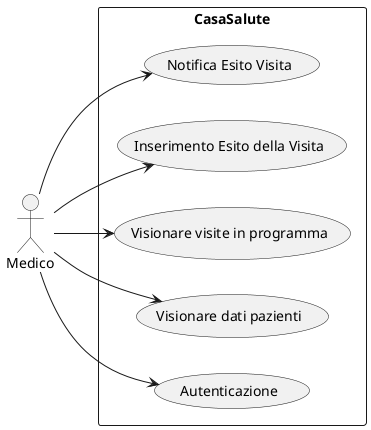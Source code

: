 @startuml
left to right direction
actor Medico as Doctor

rectangle CasaSalute {

    usecase "Notifica Esito Visita" as UC_NotifyVisitResult
    usecase "Inserimento Esito della Visita" as UC_EnterVisitData
    usecase "Visionare visite in programma" as UC_ShowVisite
    usecase "Visionare dati pazienti" as UC_ShowPazienti
    usecase "Autenticazione" as UC_Authentication
    
}

Doctor --> UC_Authentication 
Doctor --> UC_EnterVisitData
Doctor --> UC_NotifyVisitResult
Doctor --> UC_ShowVisite
Doctor --> UC_ShowPazienti
@enduml